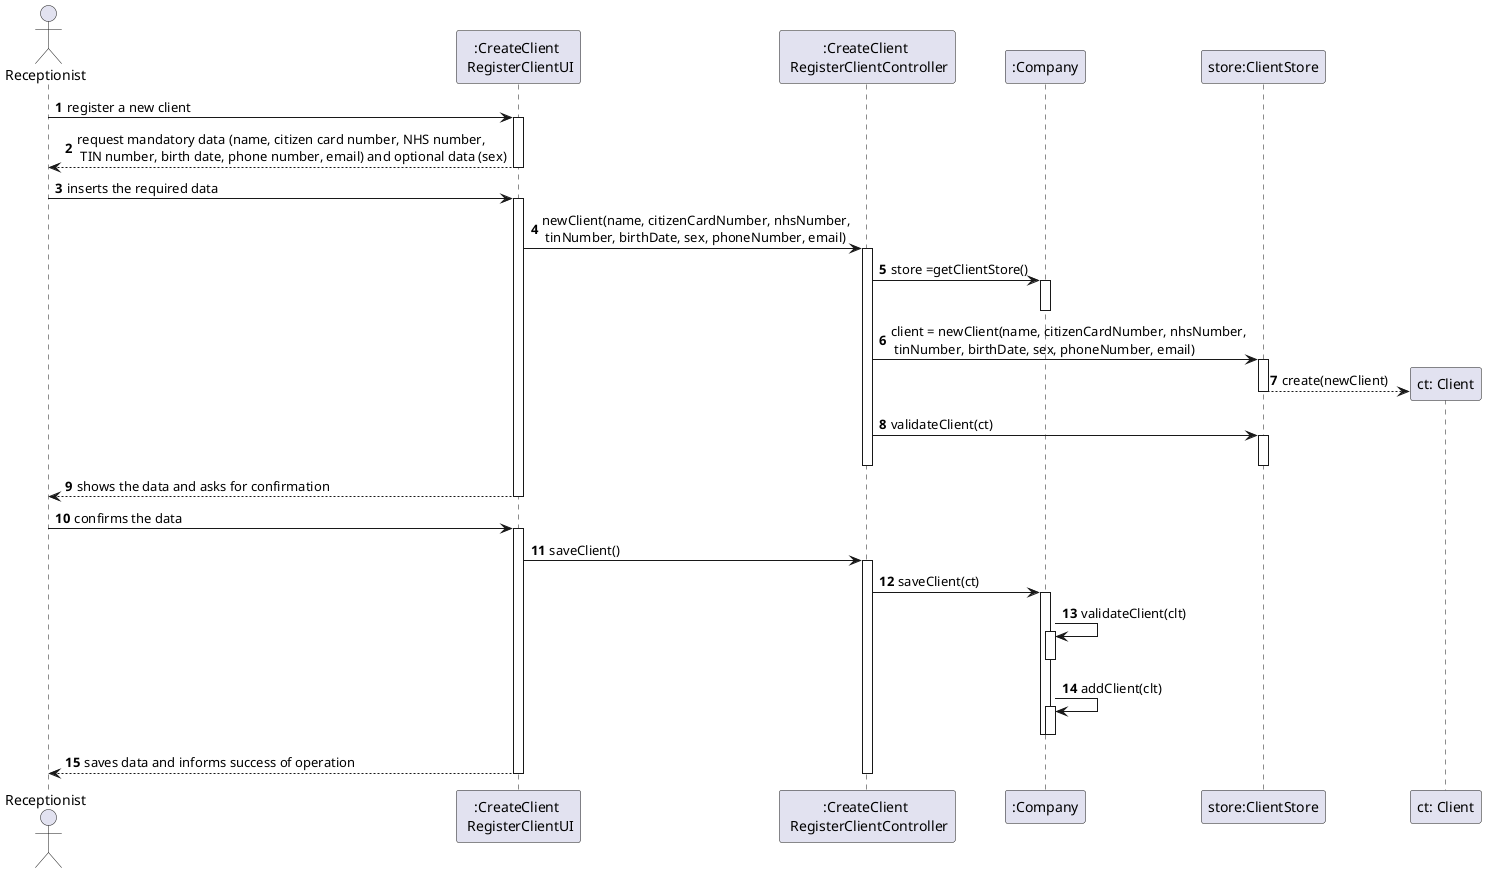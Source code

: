 @startuml
autonumber
'hide footbox
actor "Receptionist" as RECEP

participant ":CreateClient \n RegisterClientUI" as UI
participant ":CreateClient \n RegisterClientController" as CTRL
participant ":Company" as C
participant "store:ClientStore" as CS
participant "ct: Client" as CL



RECEP -> UI : register a new client
activate UI
    UI --> RECEP : request mandatory data (name, citizen card number, NHS number,\n TIN number, birth date, phone number, email) and optional data (sex)
deactivate UI

RECEP -> UI : inserts the required data
activate UI
    UI -> CTRL : newClient(name, citizenCardNumber, nhsNumber,\n tinNumber, birthDate, sex, phoneNumber, email)

activate CTRL

        CTRL -> C: store =getClientStore()
        activate C
        deactivate C

        CTRL -> CS: client = newClient(name, citizenCardNumber, nhsNumber,\n tinNumber, birthDate, sex, phoneNumber, email)

        activate CS
        CS --> CL** : create(newClient)
        deactivate CS

        CTRL -> CS : validateClient(ct)
        activate CS
        deactivate CS



    deactivate CTRL
    UI --> RECEP : shows the data and asks for confirmation
deactivate UI
RECEP -> UI : confirms the data
activate UI

    UI -> CTRL : saveClient()

activate CTRL
    CTRL -> C : saveClient(ct)

activate C

    C -> C : validateClient(clt)
    activate C
    deactivate C
    C -> C : addClient(clt)
    activate C
    deactivate C
    deactivate C


UI --> RECEP : saves data and informs success of operation
deactivate C
deactivate UI
deactivate CTRL

@enduml
